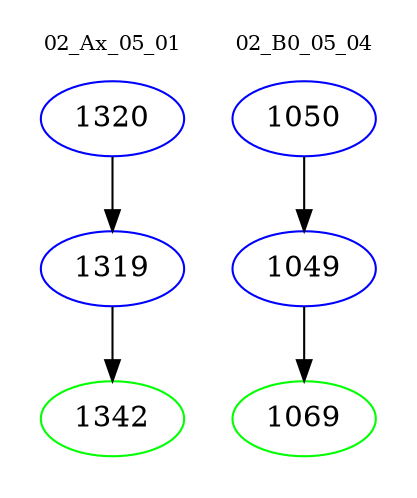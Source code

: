 digraph{
subgraph cluster_0 {
color = white
label = "02_Ax_05_01";
fontsize=10;
T0_1320 [label="1320", color="blue"]
T0_1320 -> T0_1319 [color="black"]
T0_1319 [label="1319", color="blue"]
T0_1319 -> T0_1342 [color="black"]
T0_1342 [label="1342", color="green"]
}
subgraph cluster_1 {
color = white
label = "02_B0_05_04";
fontsize=10;
T1_1050 [label="1050", color="blue"]
T1_1050 -> T1_1049 [color="black"]
T1_1049 [label="1049", color="blue"]
T1_1049 -> T1_1069 [color="black"]
T1_1069 [label="1069", color="green"]
}
}
